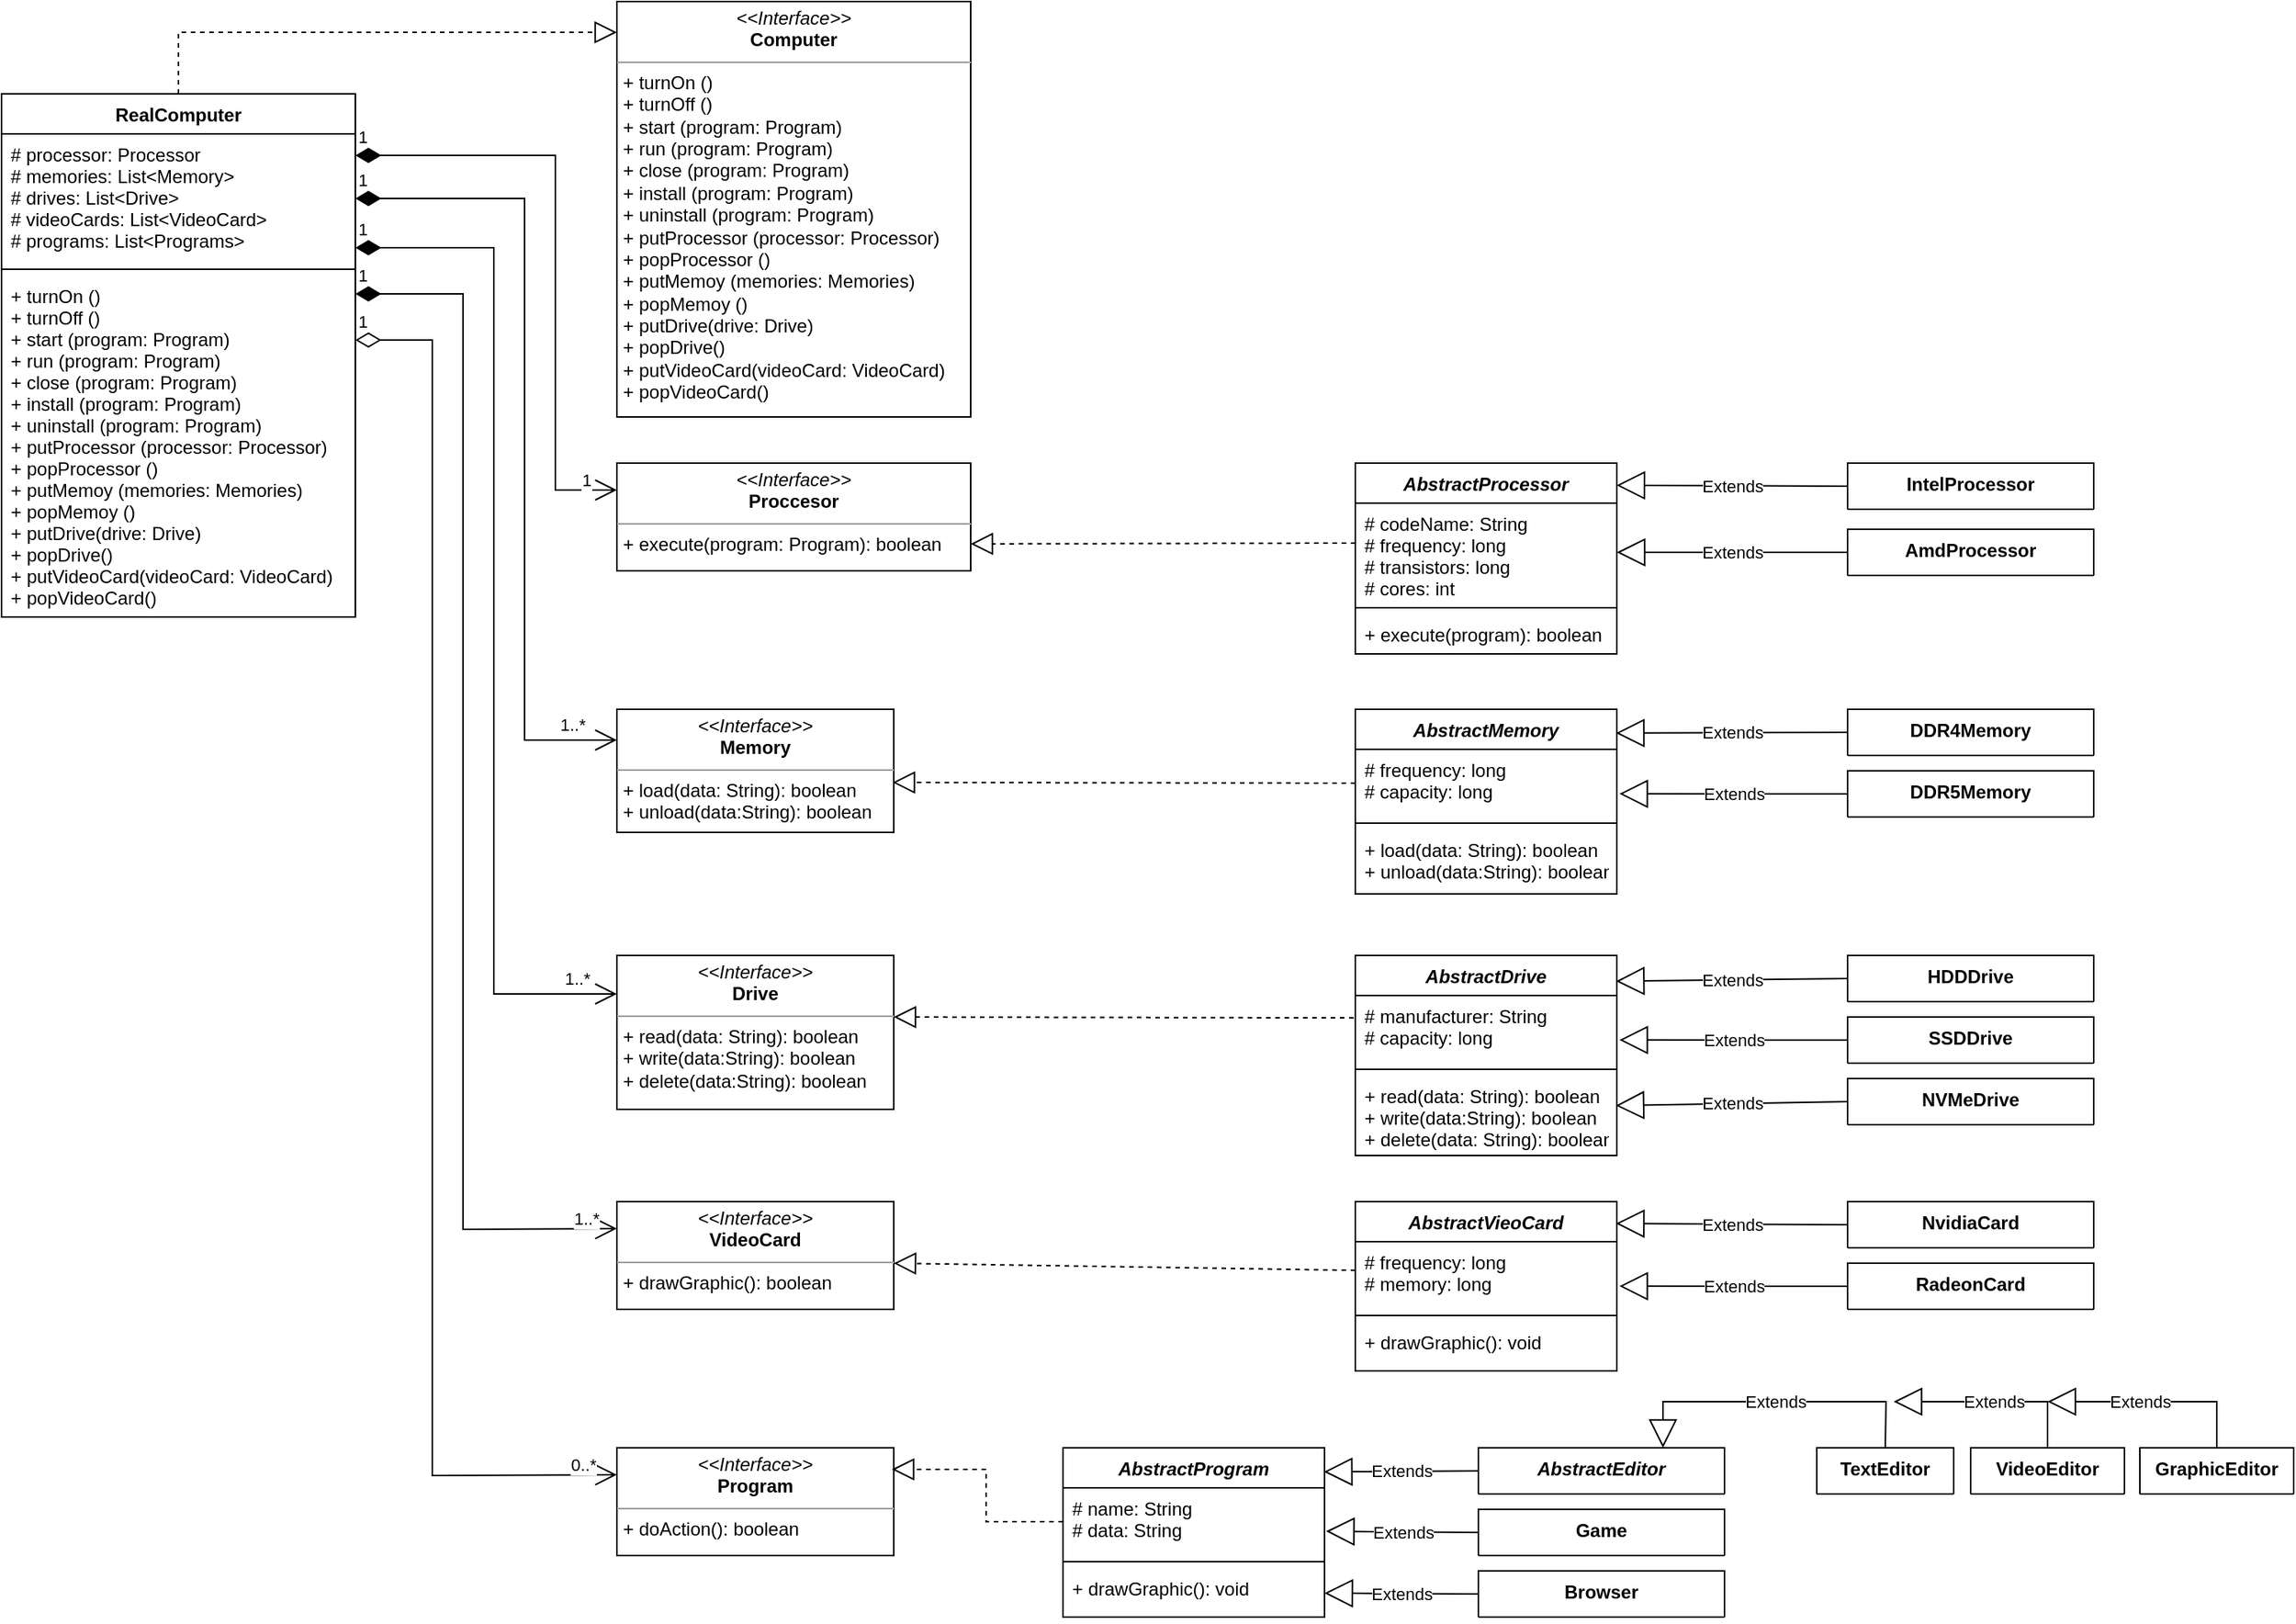 <mxfile version="20.5.3" type="embed"><diagram id="23iRSUPoRavnBvh4doch" name="Page-1"><mxGraphModel dx="771" dy="1000" grid="1" gridSize="10" guides="1" tooltips="1" connect="1" arrows="1" fold="1" page="1" pageScale="1" pageWidth="827" pageHeight="1169" math="0" shadow="0"><root><mxCell id="0"/><mxCell id="1" parent="0"/><mxCell id="2" value="&lt;p style=&quot;margin:0px;margin-top:4px;text-align:center;&quot;&gt;&lt;i&gt;&amp;lt;&amp;lt;Interface&amp;gt;&amp;gt;&lt;/i&gt;&lt;br&gt;&lt;b&gt;Computer&lt;/b&gt;&lt;/p&gt;&lt;hr size=&quot;1&quot;&gt;&lt;p style=&quot;margin:0px;margin-left:4px;&quot;&gt;+ turnOn ()&lt;br style=&quot;padding: 0px; margin: 0px;&quot;&gt;+ turnOff ()&lt;br style=&quot;padding: 0px; margin: 0px;&quot;&gt;+ start (program: Program)&lt;br style=&quot;padding: 0px; margin: 0px;&quot;&gt;+ run (program: Program)&lt;br style=&quot;padding: 0px; margin: 0px;&quot;&gt;+ close (program: Program)&lt;br style=&quot;padding: 0px; margin: 0px;&quot;&gt;+ install (program: Program)&lt;br style=&quot;padding: 0px; margin: 0px;&quot;&gt;+ uninstall (program: Program)&lt;br style=&quot;padding: 0px; margin: 0px;&quot;&gt;+ putProcessor (processor: Processor)&lt;br style=&quot;padding: 0px; margin: 0px;&quot;&gt;+ popProcessor ()&lt;br style=&quot;padding: 0px; margin: 0px;&quot;&gt;+ putMemoy (memories: Memories)&lt;br style=&quot;padding: 0px; margin: 0px;&quot;&gt;+ popMemoy ()&lt;br style=&quot;padding: 0px; margin: 0px;&quot;&gt;+ putDrive(drive: Drive)&lt;br style=&quot;padding: 0px; margin: 0px;&quot;&gt;+ popDrive()&lt;br style=&quot;padding: 0px; margin: 0px;&quot;&gt;+ putVideoCard(videoCard: VideoCard)&lt;br style=&quot;padding: 0px; margin: 0px;&quot;&gt;+ popVideoCard()&lt;br&gt;&lt;/p&gt;" style="verticalAlign=top;align=left;overflow=fill;fontSize=12;fontFamily=Helvetica;html=1;" parent="1" vertex="1"><mxGeometry x="480" y="20" width="230" height="270" as="geometry"/></mxCell><mxCell id="3" value="RealComputer" style="swimlane;fontStyle=1;align=center;verticalAlign=top;childLayout=stackLayout;horizontal=1;startSize=26;horizontalStack=0;resizeParent=1;resizeParentMax=0;resizeLast=0;collapsible=1;marginBottom=0;" parent="1" vertex="1"><mxGeometry x="80" y="80" width="230" height="340" as="geometry"/></mxCell><mxCell id="4" value="# processor: Processor&#10;# memories: List&lt;Memory&gt;&#10;# drives: List&lt;Drive&gt;&#10;# videoCards: List&lt;VideoCard&gt;&#10;# programs: List&lt;Programs&gt;" style="text;strokeColor=none;fillColor=none;align=left;verticalAlign=top;spacingLeft=4;spacingRight=4;overflow=hidden;rotatable=0;points=[[0,0.5],[1,0.5]];portConstraint=eastwest;" parent="3" vertex="1"><mxGeometry y="26" width="230" height="84" as="geometry"/></mxCell><mxCell id="5" value="" style="line;strokeWidth=1;fillColor=none;align=left;verticalAlign=middle;spacingTop=-1;spacingLeft=3;spacingRight=3;rotatable=0;labelPosition=right;points=[];portConstraint=eastwest;strokeColor=inherit;" parent="3" vertex="1"><mxGeometry y="110" width="230" height="8" as="geometry"/></mxCell><mxCell id="6" value="+ turnOn ()&#10;+ turnOff ()&#10;+ start (program: Program)&#10;+ run (program: Program)&#10;+ close (program: Program)&#10;+ install (program: Program)&#10;+ uninstall (program: Program)&#10;+ putProcessor (processor: Processor)&#10;+ popProcessor ()&#10;+ putMemoy (memories: Memories)&#10;+ popMemoy ()&#10;+ putDrive(drive: Drive)&#10;+ popDrive()&#10;+ putVideoCard(videoCard: VideoCard)&#10;+ popVideoCard()" style="text;strokeColor=none;fillColor=none;align=left;verticalAlign=top;spacingLeft=4;spacingRight=4;overflow=hidden;rotatable=0;points=[[0,0.5],[1,0.5]];portConstraint=eastwest;" parent="3" vertex="1"><mxGeometry y="118" width="230" height="222" as="geometry"/></mxCell><mxCell id="8" value="" style="endArrow=block;dashed=1;endFill=0;endSize=12;html=1;rounded=0;exitX=0.5;exitY=0;exitDx=0;exitDy=0;" parent="1" source="3" edge="1"><mxGeometry width="160" relative="1" as="geometry"><mxPoint x="340" y="310" as="sourcePoint"/><mxPoint x="480" y="40" as="targetPoint"/><Array as="points"><mxPoint x="195" y="40"/></Array></mxGeometry></mxCell><mxCell id="9" value="&lt;p style=&quot;margin:0px;margin-top:4px;text-align:center;&quot;&gt;&lt;i&gt;&amp;lt;&amp;lt;Interface&amp;gt;&amp;gt;&lt;/i&gt;&lt;br&gt;&lt;b&gt;Proccesor&lt;/b&gt;&lt;/p&gt;&lt;hr size=&quot;1&quot;&gt;&lt;p style=&quot;margin:0px;margin-left:4px;&quot;&gt;+ execute(program: Program): boolean&lt;br&gt;&lt;br&gt;&lt;/p&gt;" style="verticalAlign=top;align=left;overflow=fill;fontSize=12;fontFamily=Helvetica;html=1;" parent="1" vertex="1"><mxGeometry x="480" y="320" width="230" height="70" as="geometry"/></mxCell><mxCell id="10" value="AbstractProcessor" style="swimlane;fontStyle=3;align=center;verticalAlign=top;childLayout=stackLayout;horizontal=1;startSize=26;horizontalStack=0;resizeParent=1;resizeParentMax=0;resizeLast=0;collapsible=1;marginBottom=0;" parent="1" vertex="1"><mxGeometry x="960" y="320" width="170" height="124" as="geometry"/></mxCell><mxCell id="11" value="# codeName: String&#10;# frequency: long&#10;# transistors: long&#10;# cores: int" style="text;strokeColor=none;fillColor=none;align=left;verticalAlign=top;spacingLeft=4;spacingRight=4;overflow=hidden;rotatable=0;points=[[0,0.5],[1,0.5]];portConstraint=eastwest;" parent="10" vertex="1"><mxGeometry y="26" width="170" height="64" as="geometry"/></mxCell><mxCell id="12" value="" style="line;strokeWidth=1;fillColor=none;align=left;verticalAlign=middle;spacingTop=-1;spacingLeft=3;spacingRight=3;rotatable=0;labelPosition=right;points=[];portConstraint=eastwest;strokeColor=inherit;" parent="10" vertex="1"><mxGeometry y="90" width="170" height="8" as="geometry"/></mxCell><mxCell id="13" value="+ execute(program): boolean" style="text;strokeColor=none;fillColor=none;align=left;verticalAlign=top;spacingLeft=4;spacingRight=4;overflow=hidden;rotatable=0;points=[[0,0.5],[1,0.5]];portConstraint=eastwest;" parent="10" vertex="1"><mxGeometry y="98" width="170" height="26" as="geometry"/></mxCell><mxCell id="14" value="" style="endArrow=block;dashed=1;endFill=0;endSize=12;html=1;rounded=0;exitX=0.001;exitY=0.406;exitDx=0;exitDy=0;entryX=1;entryY=0.75;entryDx=0;entryDy=0;exitPerimeter=0;" parent="1" source="11" target="9" edge="1"><mxGeometry width="160" relative="1" as="geometry"><mxPoint x="640" y="430" as="sourcePoint"/><mxPoint x="800" y="430" as="targetPoint"/></mxGeometry></mxCell><mxCell id="15" value="IntelProcessor" style="swimlane;fontStyle=1;align=center;verticalAlign=top;childLayout=stackLayout;horizontal=1;startSize=52;horizontalStack=0;resizeParent=1;resizeParentMax=0;resizeLast=0;collapsible=1;marginBottom=0;" parent="1" vertex="1"><mxGeometry x="1280" y="320" width="160" height="30" as="geometry"/></mxCell><mxCell id="23" value="Extends" style="endArrow=block;endSize=16;endFill=0;html=1;rounded=0;entryX=1;entryY=0.5;entryDx=0;entryDy=0;exitX=0;exitY=0.5;exitDx=0;exitDy=0;" parent="1" source="27" target="11" edge="1"><mxGeometry width="160" relative="1" as="geometry"><mxPoint x="1480" y="280" as="sourcePoint"/><mxPoint x="1030" y="300" as="targetPoint"/></mxGeometry></mxCell><mxCell id="25" value="Extends" style="endArrow=block;endSize=16;endFill=0;html=1;rounded=0;exitX=0;exitY=0.5;exitDx=0;exitDy=0;entryX=0.999;entryY=0.116;entryDx=0;entryDy=0;entryPerimeter=0;" parent="1" source="15" target="10" edge="1"><mxGeometry width="160" relative="1" as="geometry"><mxPoint x="1080" y="330" as="sourcePoint"/><mxPoint x="1130" y="330" as="targetPoint"/></mxGeometry></mxCell><mxCell id="27" value="AmdProcessor" style="swimlane;fontStyle=1;align=center;verticalAlign=top;childLayout=stackLayout;horizontal=1;startSize=52;horizontalStack=0;resizeParent=1;resizeParentMax=0;resizeLast=0;collapsible=1;marginBottom=0;" parent="1" vertex="1"><mxGeometry x="1280" y="363" width="160" height="30" as="geometry"/></mxCell><mxCell id="45" value="&lt;p style=&quot;margin:0px;margin-top:4px;text-align:center;&quot;&gt;&lt;i&gt;&amp;lt;&amp;lt;Interface&amp;gt;&amp;gt;&lt;/i&gt;&lt;br&gt;&lt;b&gt;Memory&lt;/b&gt;&lt;/p&gt;&lt;hr size=&quot;1&quot;&gt;&lt;p style=&quot;margin:0px;margin-left:4px;&quot;&gt;+ load(data: String): boolean&lt;/p&gt;&lt;p style=&quot;margin:0px;margin-left:4px;&quot;&gt;+ unload(data:String): boolean&lt;/p&gt;" style="verticalAlign=top;align=left;overflow=fill;fontSize=12;fontFamily=Helvetica;html=1;" parent="1" vertex="1"><mxGeometry x="480" y="480" width="180" height="80" as="geometry"/></mxCell><mxCell id="46" value="AbstractMemory" style="swimlane;fontStyle=3;align=center;verticalAlign=top;childLayout=stackLayout;horizontal=1;startSize=26;horizontalStack=0;resizeParent=1;resizeParentMax=0;resizeLast=0;collapsible=1;marginBottom=0;" parent="1" vertex="1"><mxGeometry x="960" y="480" width="170" height="120" as="geometry"/></mxCell><mxCell id="47" value="# frequency: long&#10;# capacity: long" style="text;strokeColor=none;fillColor=none;align=left;verticalAlign=top;spacingLeft=4;spacingRight=4;overflow=hidden;rotatable=0;points=[[0,0.5],[1,0.5]];portConstraint=eastwest;" parent="46" vertex="1"><mxGeometry y="26" width="170" height="44" as="geometry"/></mxCell><mxCell id="48" value="" style="line;strokeWidth=1;fillColor=none;align=left;verticalAlign=middle;spacingTop=-1;spacingLeft=3;spacingRight=3;rotatable=0;labelPosition=right;points=[];portConstraint=eastwest;strokeColor=inherit;" parent="46" vertex="1"><mxGeometry y="70" width="170" height="8" as="geometry"/></mxCell><mxCell id="49" value="+ load(data: String): boolean&#10;+ unload(data:String): boolean" style="text;strokeColor=none;fillColor=none;align=left;verticalAlign=top;spacingLeft=4;spacingRight=4;overflow=hidden;rotatable=0;points=[[0,0.5],[1,0.5]];portConstraint=eastwest;" parent="46" vertex="1"><mxGeometry y="78" width="170" height="42" as="geometry"/></mxCell><mxCell id="50" value="" style="endArrow=block;dashed=1;endFill=0;endSize=12;html=1;rounded=0;exitX=0;exitY=0.5;exitDx=0;exitDy=0;entryX=0.996;entryY=0.594;entryDx=0;entryDy=0;entryPerimeter=0;" parent="1" source="47" target="45" edge="1"><mxGeometry width="160" relative="1" as="geometry"><mxPoint x="640" y="590" as="sourcePoint"/><mxPoint x="800" y="590" as="targetPoint"/></mxGeometry></mxCell><mxCell id="51" value="DDR4Memory" style="swimlane;fontStyle=1;align=center;verticalAlign=top;childLayout=stackLayout;horizontal=1;startSize=52;horizontalStack=0;resizeParent=1;resizeParentMax=0;resizeLast=0;collapsible=1;marginBottom=0;" parent="1" vertex="1"><mxGeometry x="1280" y="480" width="160" height="30" as="geometry"/></mxCell><mxCell id="52" value="Extends" style="endArrow=block;endSize=16;endFill=0;html=1;rounded=0;entryX=1.01;entryY=0.657;entryDx=0;entryDy=0;exitX=0;exitY=0.5;exitDx=0;exitDy=0;entryPerimeter=0;" parent="1" source="54" target="47" edge="1"><mxGeometry width="160" relative="1" as="geometry"><mxPoint x="1480" y="440" as="sourcePoint"/><mxPoint x="1030" y="460" as="targetPoint"/></mxGeometry></mxCell><mxCell id="53" value="Extends" style="endArrow=block;endSize=16;endFill=0;html=1;rounded=0;exitX=0;exitY=0.5;exitDx=0;exitDy=0;entryX=0.997;entryY=0.129;entryDx=0;entryDy=0;entryPerimeter=0;" parent="1" source="51" target="46" edge="1"><mxGeometry width="160" relative="1" as="geometry"><mxPoint x="1080" y="490" as="sourcePoint"/><mxPoint x="1280" y="440" as="targetPoint"/></mxGeometry></mxCell><mxCell id="54" value="DDR5Memory" style="swimlane;fontStyle=1;align=center;verticalAlign=top;childLayout=stackLayout;horizontal=1;startSize=52;horizontalStack=0;resizeParent=1;resizeParentMax=0;resizeLast=0;collapsible=1;marginBottom=0;" parent="1" vertex="1"><mxGeometry x="1280" y="520" width="160" height="30" as="geometry"/></mxCell><mxCell id="58" value="&lt;p style=&quot;margin:0px;margin-top:4px;text-align:center;&quot;&gt;&lt;i&gt;&amp;lt;&amp;lt;Interface&amp;gt;&amp;gt;&lt;/i&gt;&lt;br&gt;&lt;b&gt;Drive&lt;/b&gt;&lt;/p&gt;&lt;hr size=&quot;1&quot;&gt;&lt;p style=&quot;margin:0px;margin-left:4px;&quot;&gt;+ read(data: String): boolean&lt;/p&gt;&lt;p style=&quot;margin:0px;margin-left:4px;&quot;&gt;+ write(data:String): boolean&lt;/p&gt;&lt;p style=&quot;margin:0px;margin-left:4px;&quot;&gt;+ delete(data:String): boolean&lt;br&gt;&lt;/p&gt;" style="verticalAlign=top;align=left;overflow=fill;fontSize=12;fontFamily=Helvetica;html=1;" parent="1" vertex="1"><mxGeometry x="480" y="640" width="180" height="100" as="geometry"/></mxCell><mxCell id="59" value="AbstractDrive" style="swimlane;fontStyle=3;align=center;verticalAlign=top;childLayout=stackLayout;horizontal=1;startSize=26;horizontalStack=0;resizeParent=1;resizeParentMax=0;resizeLast=0;collapsible=1;marginBottom=0;" parent="1" vertex="1"><mxGeometry x="960" y="640" width="170" height="130" as="geometry"/></mxCell><mxCell id="60" value="# manufacturer: String&#10;# capacity: long" style="text;strokeColor=none;fillColor=none;align=left;verticalAlign=top;spacingLeft=4;spacingRight=4;overflow=hidden;rotatable=0;points=[[0,0.5],[1,0.5]];portConstraint=eastwest;" parent="59" vertex="1"><mxGeometry y="26" width="170" height="44" as="geometry"/></mxCell><mxCell id="61" value="" style="line;strokeWidth=1;fillColor=none;align=left;verticalAlign=middle;spacingTop=-1;spacingLeft=3;spacingRight=3;rotatable=0;labelPosition=right;points=[];portConstraint=eastwest;strokeColor=inherit;" parent="59" vertex="1"><mxGeometry y="70" width="170" height="8" as="geometry"/></mxCell><mxCell id="62" value="+ read(data: String): boolean&#10;+ write(data:String): boolean&#10;+ delete(data: String): boolean" style="text;strokeColor=none;fillColor=none;align=left;verticalAlign=top;spacingLeft=4;spacingRight=4;overflow=hidden;rotatable=0;points=[[0,0.5],[1,0.5]];portConstraint=eastwest;" parent="59" vertex="1"><mxGeometry y="78" width="170" height="52" as="geometry"/></mxCell><mxCell id="63" value="" style="endArrow=block;dashed=1;endFill=0;endSize=12;html=1;rounded=0;exitX=-0.006;exitY=0.331;exitDx=0;exitDy=0;exitPerimeter=0;" parent="1" source="60" edge="1"><mxGeometry width="160" relative="1" as="geometry"><mxPoint x="640" y="750" as="sourcePoint"/><mxPoint x="660" y="680" as="targetPoint"/></mxGeometry></mxCell><mxCell id="64" value="HDDDrive" style="swimlane;fontStyle=1;align=center;verticalAlign=top;childLayout=stackLayout;horizontal=1;startSize=52;horizontalStack=0;resizeParent=1;resizeParentMax=0;resizeLast=0;collapsible=1;marginBottom=0;" parent="1" vertex="1"><mxGeometry x="1280" y="640" width="160" height="30" as="geometry"/></mxCell><mxCell id="65" value="Extends" style="endArrow=block;endSize=16;endFill=0;html=1;rounded=0;entryX=1.01;entryY=0.657;entryDx=0;entryDy=0;exitX=0;exitY=0.5;exitDx=0;exitDy=0;entryPerimeter=0;" parent="1" source="67" target="60" edge="1"><mxGeometry width="160" relative="1" as="geometry"><mxPoint x="1480" y="600" as="sourcePoint"/><mxPoint x="1030" y="620" as="targetPoint"/></mxGeometry></mxCell><mxCell id="66" value="Extends" style="endArrow=block;endSize=16;endFill=0;html=1;rounded=0;exitX=0;exitY=0.5;exitDx=0;exitDy=0;entryX=0.997;entryY=0.129;entryDx=0;entryDy=0;entryPerimeter=0;" parent="1" source="64" target="59" edge="1"><mxGeometry width="160" relative="1" as="geometry"><mxPoint x="1080" y="650" as="sourcePoint"/><mxPoint x="1280" y="600" as="targetPoint"/></mxGeometry></mxCell><mxCell id="67" value="SSDDrive" style="swimlane;fontStyle=1;align=center;verticalAlign=top;childLayout=stackLayout;horizontal=1;startSize=52;horizontalStack=0;resizeParent=1;resizeParentMax=0;resizeLast=0;collapsible=1;marginBottom=0;" parent="1" vertex="1"><mxGeometry x="1280" y="680" width="160" height="30" as="geometry"/></mxCell><mxCell id="68" value="NVMeDrive" style="swimlane;fontStyle=1;align=center;verticalAlign=top;childLayout=stackLayout;horizontal=1;startSize=52;horizontalStack=0;resizeParent=1;resizeParentMax=0;resizeLast=0;collapsible=1;marginBottom=0;" parent="1" vertex="1"><mxGeometry x="1280" y="720" width="160" height="30" as="geometry"/></mxCell><mxCell id="69" value="Extends" style="endArrow=block;endSize=16;endFill=0;html=1;rounded=0;entryX=0.996;entryY=0.376;entryDx=0;entryDy=0;exitX=0;exitY=0.5;exitDx=0;exitDy=0;entryPerimeter=0;" parent="1" source="68" target="62" edge="1"><mxGeometry width="160" relative="1" as="geometry"><mxPoint x="1210" y="705" as="sourcePoint"/><mxPoint x="1140" y="698" as="targetPoint"/></mxGeometry></mxCell><mxCell id="74" value="&lt;p style=&quot;margin:0px;margin-top:4px;text-align:center;&quot;&gt;&lt;i&gt;&amp;lt;&amp;lt;Interface&amp;gt;&amp;gt;&lt;/i&gt;&lt;br&gt;&lt;b&gt;VideoCard&lt;/b&gt;&lt;/p&gt;&lt;hr size=&quot;1&quot;&gt;&lt;p style=&quot;margin:0px;margin-left:4px;&quot;&gt;+ drawGraphic(): boolean&lt;/p&gt;&lt;p style=&quot;margin:0px;margin-left:4px;&quot;&gt;&lt;br&gt;&lt;/p&gt;" style="verticalAlign=top;align=left;overflow=fill;fontSize=12;fontFamily=Helvetica;html=1;" parent="1" vertex="1"><mxGeometry x="480" y="800" width="180" height="70" as="geometry"/></mxCell><mxCell id="75" value="AbstractVieoCard" style="swimlane;fontStyle=3;align=center;verticalAlign=top;childLayout=stackLayout;horizontal=1;startSize=26;horizontalStack=0;resizeParent=1;resizeParentMax=0;resizeLast=0;collapsible=1;marginBottom=0;" parent="1" vertex="1"><mxGeometry x="960" y="800" width="170" height="110" as="geometry"/></mxCell><mxCell id="76" value="# frequency: long&#10;# memory: long" style="text;strokeColor=none;fillColor=none;align=left;verticalAlign=top;spacingLeft=4;spacingRight=4;overflow=hidden;rotatable=0;points=[[0,0.5],[1,0.5]];portConstraint=eastwest;" parent="75" vertex="1"><mxGeometry y="26" width="170" height="44" as="geometry"/></mxCell><mxCell id="77" value="" style="line;strokeWidth=1;fillColor=none;align=left;verticalAlign=middle;spacingTop=-1;spacingLeft=3;spacingRight=3;rotatable=0;labelPosition=right;points=[];portConstraint=eastwest;strokeColor=inherit;" parent="75" vertex="1"><mxGeometry y="70" width="170" height="8" as="geometry"/></mxCell><mxCell id="78" value="+ drawGraphic(): void" style="text;strokeColor=none;fillColor=none;align=left;verticalAlign=top;spacingLeft=4;spacingRight=4;overflow=hidden;rotatable=0;points=[[0,0.5],[1,0.5]];portConstraint=eastwest;" parent="75" vertex="1"><mxGeometry y="78" width="170" height="32" as="geometry"/></mxCell><mxCell id="79" value="" style="endArrow=block;dashed=1;endFill=0;endSize=12;html=1;rounded=0;exitX=0;exitY=0.424;exitDx=0;exitDy=0;exitPerimeter=0;" parent="1" source="76" edge="1"><mxGeometry width="160" relative="1" as="geometry"><mxPoint x="640" y="910" as="sourcePoint"/><mxPoint x="660" y="840" as="targetPoint"/></mxGeometry></mxCell><mxCell id="80" value="NvidiaCard" style="swimlane;fontStyle=1;align=center;verticalAlign=top;childLayout=stackLayout;horizontal=1;startSize=52;horizontalStack=0;resizeParent=1;resizeParentMax=0;resizeLast=0;collapsible=1;marginBottom=0;" parent="1" vertex="1"><mxGeometry x="1280" y="800" width="160" height="30" as="geometry"/></mxCell><mxCell id="81" value="Extends" style="endArrow=block;endSize=16;endFill=0;html=1;rounded=0;entryX=1.01;entryY=0.657;entryDx=0;entryDy=0;exitX=0;exitY=0.5;exitDx=0;exitDy=0;entryPerimeter=0;" parent="1" source="83" target="76" edge="1"><mxGeometry width="160" relative="1" as="geometry"><mxPoint x="1480" y="760" as="sourcePoint"/><mxPoint x="1030" y="780" as="targetPoint"/></mxGeometry></mxCell><mxCell id="82" value="Extends" style="endArrow=block;endSize=16;endFill=0;html=1;rounded=0;exitX=0;exitY=0.5;exitDx=0;exitDy=0;entryX=0.997;entryY=0.129;entryDx=0;entryDy=0;entryPerimeter=0;" parent="1" source="80" target="75" edge="1"><mxGeometry width="160" relative="1" as="geometry"><mxPoint x="1080" y="810" as="sourcePoint"/><mxPoint x="1280" y="760" as="targetPoint"/></mxGeometry></mxCell><mxCell id="83" value="RadeonCard" style="swimlane;fontStyle=1;align=center;verticalAlign=top;childLayout=stackLayout;horizontal=1;startSize=52;horizontalStack=0;resizeParent=1;resizeParentMax=0;resizeLast=0;collapsible=1;marginBottom=0;" parent="1" vertex="1"><mxGeometry x="1280" y="840" width="160" height="30" as="geometry"/></mxCell><mxCell id="89" value="&lt;p style=&quot;margin:0px;margin-top:4px;text-align:center;&quot;&gt;&lt;i&gt;&amp;lt;&amp;lt;Interface&amp;gt;&amp;gt;&lt;/i&gt;&lt;br&gt;&lt;b&gt;Program&lt;/b&gt;&lt;/p&gt;&lt;hr size=&quot;1&quot;&gt;&lt;p style=&quot;margin:0px;margin-left:4px;&quot;&gt;+ doAction(): boolean&lt;/p&gt;&lt;p style=&quot;margin:0px;margin-left:4px;&quot;&gt;&lt;br&gt;&lt;/p&gt;" style="verticalAlign=top;align=left;overflow=fill;fontSize=12;fontFamily=Helvetica;html=1;" parent="1" vertex="1"><mxGeometry x="480" y="960" width="180" height="70" as="geometry"/></mxCell><mxCell id="95" value="AbstractEditor" style="swimlane;fontStyle=3;align=center;verticalAlign=top;childLayout=stackLayout;horizontal=1;startSize=52;horizontalStack=0;resizeParent=1;resizeParentMax=0;resizeLast=0;collapsible=1;marginBottom=0;" parent="1" vertex="1"><mxGeometry x="1040" y="960" width="160" height="30" as="geometry"/></mxCell><mxCell id="98" value="Game" style="swimlane;fontStyle=1;align=center;verticalAlign=top;childLayout=stackLayout;horizontal=1;startSize=52;horizontalStack=0;resizeParent=1;resizeParentMax=0;resizeLast=0;collapsible=1;marginBottom=0;" parent="1" vertex="1"><mxGeometry x="1040" y="1000" width="160" height="30" as="geometry"/></mxCell><mxCell id="99" value="" style="endArrow=block;dashed=1;endFill=0;endSize=12;html=1;rounded=0;fontColor=default;exitX=0;exitY=0.5;exitDx=0;exitDy=0;entryX=0.993;entryY=0.2;entryDx=0;entryDy=0;entryPerimeter=0;" parent="1" source="144" target="89" edge="1"><mxGeometry width="160" relative="1" as="geometry"><mxPoint x="710" y="870" as="sourcePoint"/><mxPoint x="870" y="870" as="targetPoint"/><Array as="points"><mxPoint x="720" y="1008"/><mxPoint x="720" y="974"/></Array></mxGeometry></mxCell><mxCell id="100" value="Browser" style="swimlane;fontStyle=1;align=center;verticalAlign=top;childLayout=stackLayout;horizontal=1;startSize=52;horizontalStack=0;resizeParent=1;resizeParentMax=0;resizeLast=0;collapsible=1;marginBottom=0;" parent="1" vertex="1"><mxGeometry x="1040" y="1040" width="160" height="30" as="geometry"/></mxCell><mxCell id="124" value="1" style="endArrow=open;html=1;endSize=12;startArrow=diamondThin;startSize=14;startFill=1;edgeStyle=orthogonalEdgeStyle;align=left;verticalAlign=bottom;rounded=0;entryX=0;entryY=0.25;entryDx=0;entryDy=0;exitX=1;exitY=0.167;exitDx=0;exitDy=0;exitPerimeter=0;" parent="1" source="4" target="9" edge="1"><mxGeometry x="-1" y="3" relative="1" as="geometry"><mxPoint x="310" y="338" as="sourcePoint"/><mxPoint x="710" y="420" as="targetPoint"/><Array as="points"><mxPoint x="440" y="120"/><mxPoint x="440" y="338"/></Array></mxGeometry></mxCell><mxCell id="130" value="1" style="edgeLabel;html=1;align=center;verticalAlign=middle;resizable=0;points=[];" parent="124" vertex="1" connectable="0"><mxGeometry x="0.799" relative="1" as="geometry"><mxPoint x="19" y="-7" as="offset"/></mxGeometry></mxCell><mxCell id="125" value="1" style="endArrow=open;html=1;endSize=12;startArrow=diamondThin;startSize=14;startFill=1;edgeStyle=orthogonalEdgeStyle;align=left;verticalAlign=bottom;rounded=0;entryX=0;entryY=0.25;entryDx=0;entryDy=0;" parent="1" source="4" target="45" edge="1"><mxGeometry x="-1" y="3" relative="1" as="geometry"><mxPoint x="570" y="350" as="sourcePoint"/><mxPoint x="730" y="350" as="targetPoint"/><Array as="points"><mxPoint x="420" y="148"/><mxPoint x="420" y="500"/></Array></mxGeometry></mxCell><mxCell id="131" value="1..*" style="edgeLabel;html=1;align=center;verticalAlign=middle;resizable=0;points=[];" parent="125" vertex="1" connectable="0"><mxGeometry x="0.921" y="6" relative="1" as="geometry"><mxPoint x="-9" y="-4" as="offset"/></mxGeometry></mxCell><mxCell id="126" value="1" style="endArrow=open;html=1;endSize=12;startArrow=diamondThin;startSize=14;startFill=1;align=left;verticalAlign=bottom;rounded=0;exitX=1;exitY=0.881;exitDx=0;exitDy=0;exitPerimeter=0;entryX=0;entryY=0.25;entryDx=0;entryDy=0;" parent="1" source="4" target="58" edge="1"><mxGeometry x="-1" y="3" relative="1" as="geometry"><mxPoint x="570" y="370" as="sourcePoint"/><mxPoint x="730" y="370" as="targetPoint"/><Array as="points"><mxPoint x="400" y="180"/><mxPoint x="400" y="665"/></Array></mxGeometry></mxCell><mxCell id="132" value="1..*" style="edgeLabel;html=1;align=center;verticalAlign=middle;resizable=0;points=[];" parent="126" vertex="1" connectable="0"><mxGeometry x="0.944" relative="1" as="geometry"><mxPoint x="-8" y="-10" as="offset"/></mxGeometry></mxCell><mxCell id="127" value="1" style="endArrow=open;html=1;endSize=12;startArrow=diamondThin;startSize=14;startFill=1;align=left;verticalAlign=bottom;rounded=0;entryX=0;entryY=0.25;entryDx=0;entryDy=0;" parent="1" target="74" edge="1"><mxGeometry x="-1" y="3" relative="1" as="geometry"><mxPoint x="310" y="210" as="sourcePoint"/><mxPoint x="440" y="810" as="targetPoint"/><Array as="points"><mxPoint x="380" y="210"/><mxPoint x="380" y="818"/></Array></mxGeometry></mxCell><mxCell id="133" value="1..*" style="edgeLabel;html=1;align=center;verticalAlign=middle;resizable=0;points=[];" parent="127" vertex="1" connectable="0"><mxGeometry x="0.953" y="5" relative="1" as="geometry"><mxPoint x="-2" y="-2" as="offset"/></mxGeometry></mxCell><mxCell id="135" value="1" style="endArrow=open;html=1;endSize=12;startArrow=diamondThin;startSize=14;startFill=0;align=left;verticalAlign=bottom;rounded=0;entryX=0;entryY=0.25;entryDx=0;entryDy=0;" parent="1" target="89" edge="1"><mxGeometry x="-1" y="3" relative="1" as="geometry"><mxPoint x="310" y="240" as="sourcePoint"/><mxPoint x="620" y="660" as="targetPoint"/><Array as="points"><mxPoint x="360" y="240"/><mxPoint x="360" y="978"/></Array></mxGeometry></mxCell><mxCell id="136" value="0..*" style="edgeLabel;html=1;align=center;verticalAlign=middle;resizable=0;points=[];" parent="135" vertex="1" connectable="0"><mxGeometry x="0.978" y="1" relative="1" as="geometry"><mxPoint x="-12" y="-6" as="offset"/></mxGeometry></mxCell><mxCell id="137" value="TextEditor" style="swimlane;fontStyle=1;align=center;verticalAlign=top;childLayout=stackLayout;horizontal=1;startSize=52;horizontalStack=0;resizeParent=1;resizeParentMax=0;resizeLast=0;collapsible=1;marginBottom=0;" parent="1" vertex="1"><mxGeometry x="1260" y="960" width="89" height="30" as="geometry"/></mxCell><mxCell id="138" value="VideoEditor" style="swimlane;fontStyle=1;align=center;verticalAlign=top;childLayout=stackLayout;horizontal=1;startSize=52;horizontalStack=0;resizeParent=1;resizeParentMax=0;resizeLast=0;collapsible=1;marginBottom=0;" parent="1" vertex="1"><mxGeometry x="1360" y="960" width="100" height="30" as="geometry"/></mxCell><mxCell id="139" value="GraphicEditor" style="swimlane;fontStyle=1;align=center;verticalAlign=top;childLayout=stackLayout;horizontal=1;startSize=52;horizontalStack=0;resizeParent=1;resizeParentMax=0;resizeLast=0;collapsible=1;marginBottom=0;" parent="1" vertex="1"><mxGeometry x="1470" y="960" width="100" height="30" as="geometry"/></mxCell><mxCell id="140" value="Extends" style="endArrow=block;endSize=16;endFill=0;html=1;rounded=0;exitX=0.5;exitY=0;exitDx=0;exitDy=0;entryX=0.75;entryY=0;entryDx=0;entryDy=0;" parent="1" source="137" target="95" edge="1"><mxGeometry width="160" relative="1" as="geometry"><mxPoint x="1210" y="980" as="sourcePoint"/><mxPoint x="1370" y="980" as="targetPoint"/><Array as="points"><mxPoint x="1305" y="930"/><mxPoint x="1160" y="930"/></Array></mxGeometry></mxCell><mxCell id="141" value="Extends" style="endArrow=block;endSize=16;endFill=0;html=1;rounded=0;exitX=0.5;exitY=0;exitDx=0;exitDy=0;" parent="1" source="138" edge="1"><mxGeometry width="160" relative="1" as="geometry"><mxPoint x="1280" y="980" as="sourcePoint"/><mxPoint x="1310" y="930" as="targetPoint"/><Array as="points"><mxPoint x="1410" y="930"/></Array></mxGeometry></mxCell><mxCell id="142" value="Extends" style="endArrow=block;endSize=16;endFill=0;html=1;rounded=0;exitX=0.5;exitY=0;exitDx=0;exitDy=0;" parent="1" source="139" edge="1"><mxGeometry x="0.143" width="160" relative="1" as="geometry"><mxPoint x="1520" y="960" as="sourcePoint"/><mxPoint x="1410" y="930" as="targetPoint"/><Array as="points"><mxPoint x="1520" y="930"/></Array><mxPoint as="offset"/></mxGeometry></mxCell><mxCell id="143" value="AbstractProgram" style="swimlane;fontStyle=3;align=center;verticalAlign=top;childLayout=stackLayout;horizontal=1;startSize=26;horizontalStack=0;resizeParent=1;resizeParentMax=0;resizeLast=0;collapsible=1;marginBottom=0;" parent="1" vertex="1"><mxGeometry x="770" y="960" width="170" height="110" as="geometry"/></mxCell><mxCell id="144" value="# name: String&#10;# data: String" style="text;strokeColor=none;fillColor=none;align=left;verticalAlign=top;spacingLeft=4;spacingRight=4;overflow=hidden;rotatable=0;points=[[0,0.5],[1,0.5]];portConstraint=eastwest;" parent="143" vertex="1"><mxGeometry y="26" width="170" height="44" as="geometry"/></mxCell><mxCell id="145" value="" style="line;strokeWidth=1;fillColor=none;align=left;verticalAlign=middle;spacingTop=-1;spacingLeft=3;spacingRight=3;rotatable=0;labelPosition=right;points=[];portConstraint=eastwest;strokeColor=inherit;" parent="143" vertex="1"><mxGeometry y="70" width="170" height="8" as="geometry"/></mxCell><mxCell id="146" value="+ drawGraphic(): void" style="text;strokeColor=none;fillColor=none;align=left;verticalAlign=top;spacingLeft=4;spacingRight=4;overflow=hidden;rotatable=0;points=[[0,0.5],[1,0.5]];portConstraint=eastwest;" parent="143" vertex="1"><mxGeometry y="78" width="170" height="32" as="geometry"/></mxCell><mxCell id="147" value="Extends" style="endArrow=block;endSize=16;endFill=0;html=1;rounded=0;exitX=0;exitY=0.5;exitDx=0;exitDy=0;entryX=0.998;entryY=0.142;entryDx=0;entryDy=0;entryPerimeter=0;" parent="1" source="95" target="143" edge="1"><mxGeometry width="160" relative="1" as="geometry"><mxPoint x="810" y="1020" as="sourcePoint"/><mxPoint x="970" y="1020" as="targetPoint"/></mxGeometry></mxCell><mxCell id="148" value="Extends" style="endArrow=block;endSize=16;endFill=0;html=1;rounded=0;exitX=0;exitY=0.5;exitDx=0;exitDy=0;entryX=1.006;entryY=0.642;entryDx=0;entryDy=0;entryPerimeter=0;" parent="1" source="98" target="144" edge="1"><mxGeometry width="160" relative="1" as="geometry"><mxPoint x="1050" y="985" as="sourcePoint"/><mxPoint x="949.66" y="985.62" as="targetPoint"/></mxGeometry></mxCell><mxCell id="149" value="Extends" style="endArrow=block;endSize=16;endFill=0;html=1;rounded=0;exitX=0;exitY=0.5;exitDx=0;exitDy=0;" parent="1" source="100" target="146" edge="1"><mxGeometry width="160" relative="1" as="geometry"><mxPoint x="1050" y="1025" as="sourcePoint"/><mxPoint x="951.02" y="1024.248" as="targetPoint"/></mxGeometry></mxCell></root></mxGraphModel></diagram></mxfile>